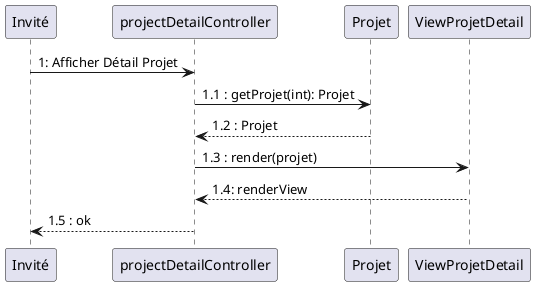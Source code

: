 @startuml
Invité -> "projectDetailController" as D : 1: Afficher Détail Projet 
D -> "Projet" as C : 1.1 : getProjet(int): Projet 
C --> D : 1.2 : Projet
D -> "ViewProjetDetail" as V : 1.3 : render(projet)
V --> D : 1.4: renderView
D --> Invité : 1.5 : ok
@enduml